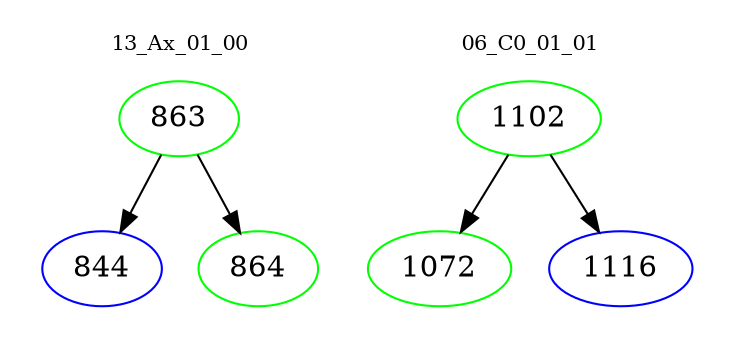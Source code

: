 digraph{
subgraph cluster_0 {
color = white
label = "13_Ax_01_00";
fontsize=10;
T0_863 [label="863", color="green"]
T0_863 -> T0_844 [color="black"]
T0_844 [label="844", color="blue"]
T0_863 -> T0_864 [color="black"]
T0_864 [label="864", color="green"]
}
subgraph cluster_1 {
color = white
label = "06_C0_01_01";
fontsize=10;
T1_1102 [label="1102", color="green"]
T1_1102 -> T1_1072 [color="black"]
T1_1072 [label="1072", color="green"]
T1_1102 -> T1_1116 [color="black"]
T1_1116 [label="1116", color="blue"]
}
}
